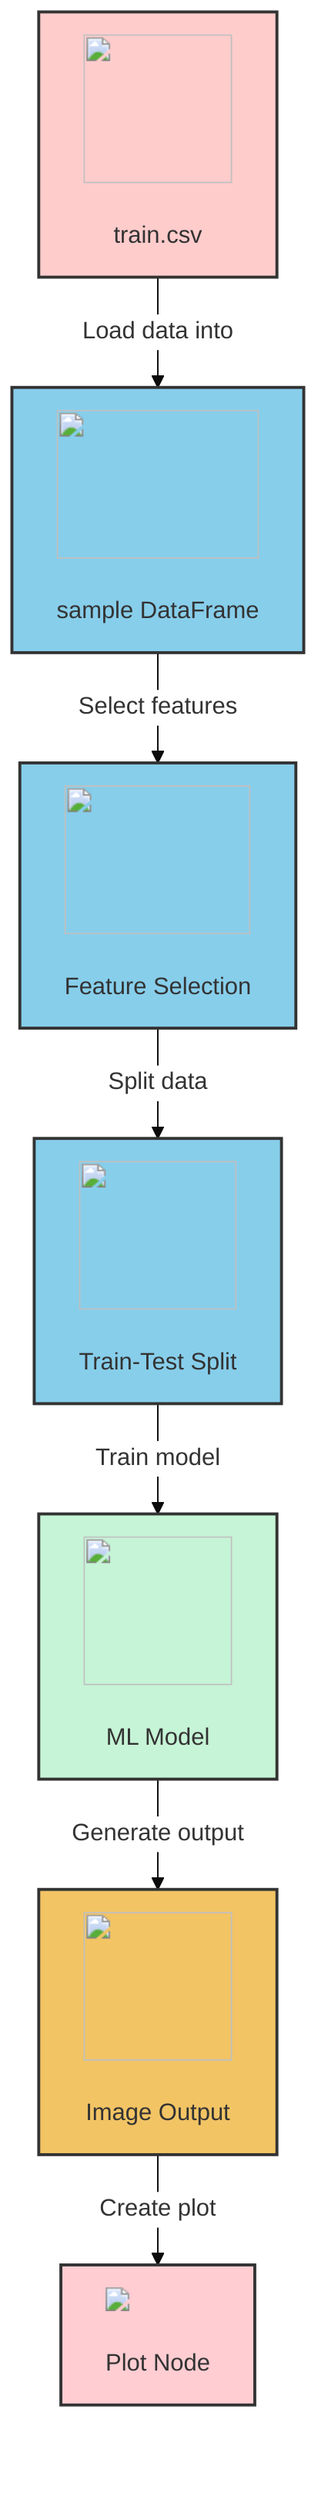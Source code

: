 %%{init: {'theme': 'base', 'themeVariables': {'edgeLabelBackground':'#ffffff', 'edgeLabelForeground':'#000000'}}}%%
flowchart TD
    A["<img src='icons/file.svg' width=100 height=100/><br/>train.csv"]:::source
    B["<img src='icons/table.svg' width=100 height=100/><br/>sample DataFrame"]:::variable
    C["<img src='icons/column_split.svg' width=100 height=100/><br/>Feature Selection"]:::variable
    D["<img src='icons/row_split.svg' width=100 height=100/><br/>Train-Test Split"]:::variable
    E["<img src='icons/brain.svg' width=100 height=100/><br/>ML Model"]:::model
    F["<img src='icons/image.svg' width=100 height=100/><br/>Image Output"]:::output
    G["<img src='dummy_plots/barplot_template.svg'/><br/>Plot Node"]:::plot

    A -->|"Load data into"| B
    B -->|"Select features"| C
    C -->|"Split data"| D
    D -->|"Train model"| E
    E -->|"Generate output"| F
    F -->|"Create plot"| G

    classDef source fill:#ffcccc,stroke:#333,stroke-width:2px;
    classDef variable fill:#87CEEB,stroke:#333,stroke-width:2px;
    classDef model fill:#C6F4D6,stroke:#333,stroke-width:2px;
    classDef output fill:#F2C464,stroke:#333,stroke-width:2px;
    classDef plot fill:#FFCDD2,stroke:#333,stroke-width:2px;